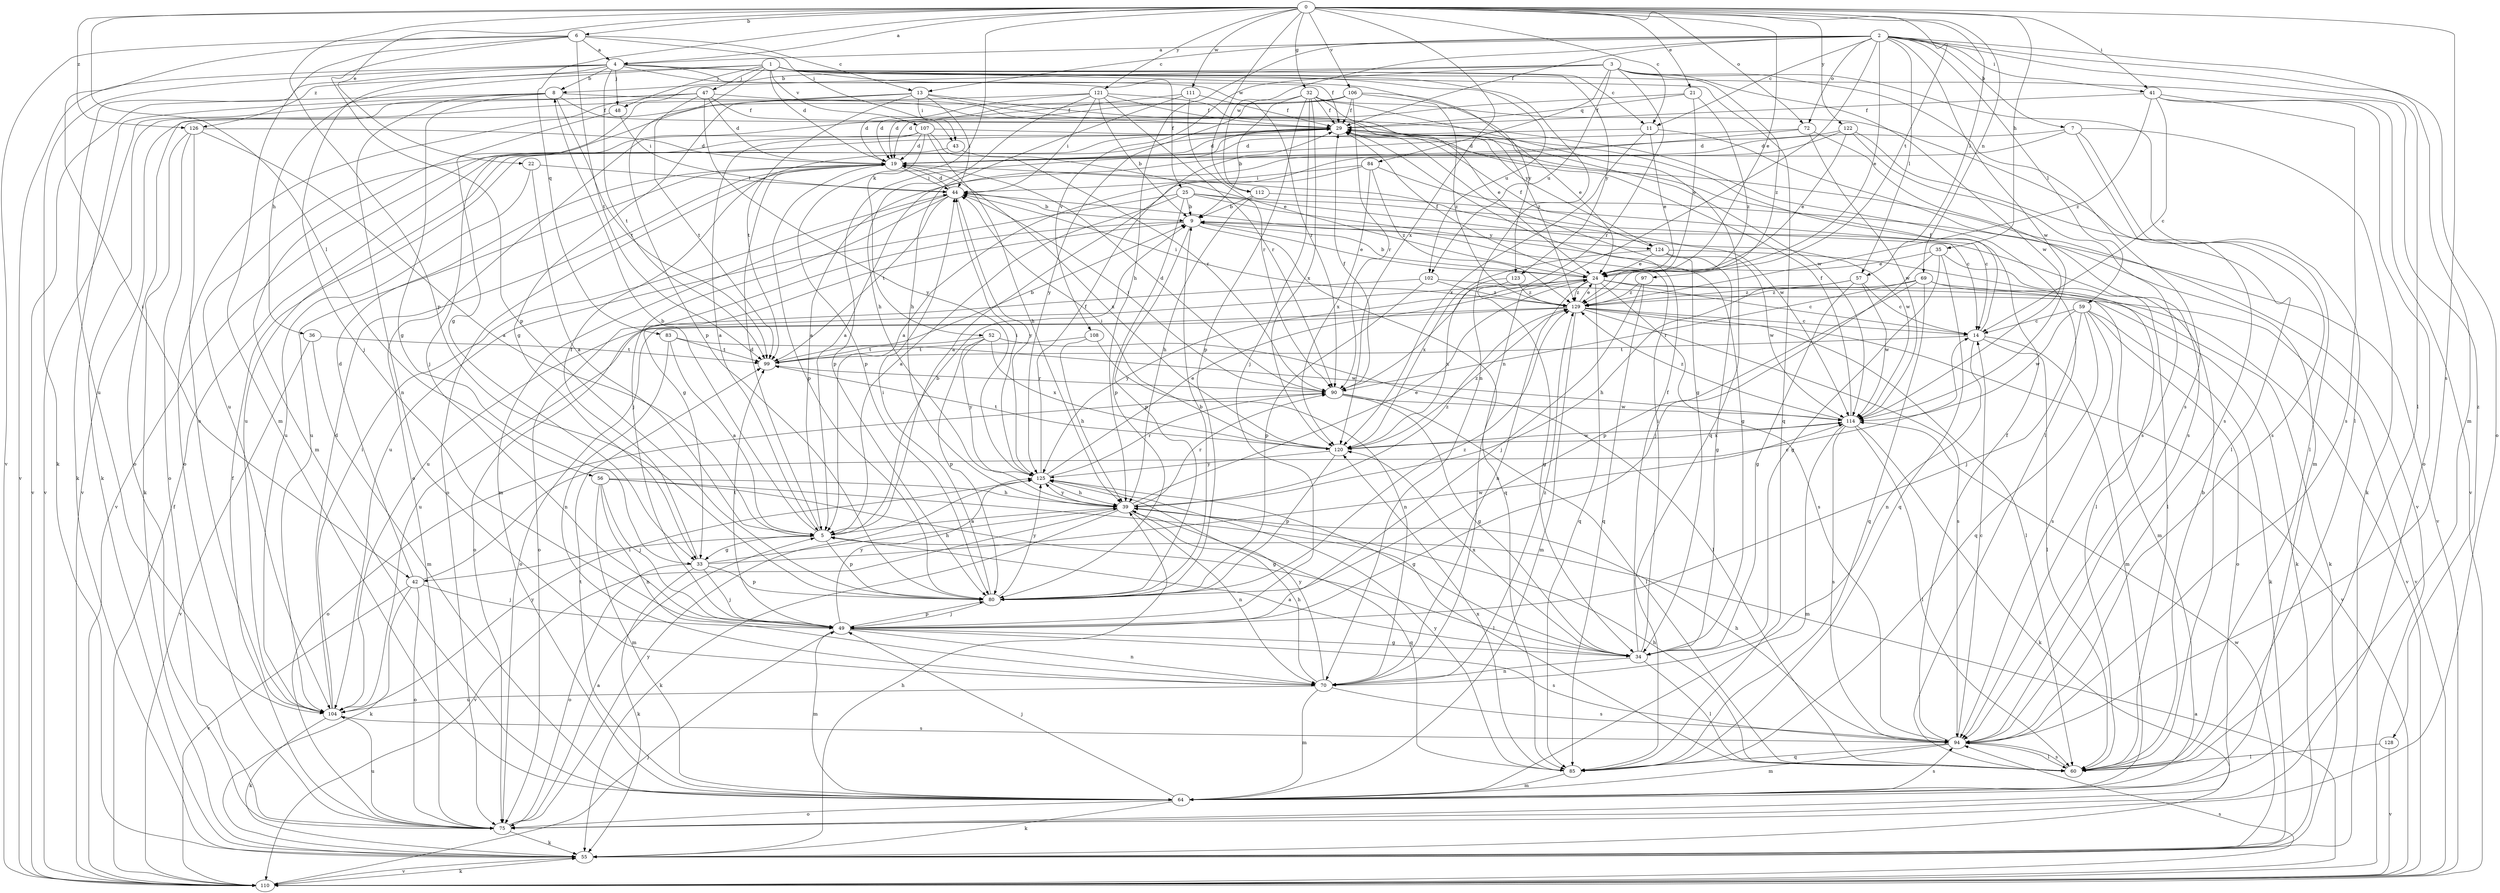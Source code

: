 strict digraph  {
0;
1;
2;
3;
4;
5;
6;
7;
8;
9;
11;
13;
14;
19;
21;
22;
24;
25;
29;
32;
33;
34;
35;
36;
39;
41;
42;
43;
44;
47;
48;
49;
52;
55;
56;
57;
59;
60;
64;
69;
70;
72;
75;
80;
83;
84;
85;
90;
94;
97;
99;
102;
104;
106;
107;
108;
110;
111;
112;
114;
120;
121;
122;
123;
124;
125;
126;
128;
129;
0 -> 4  [label=a];
0 -> 6  [label=b];
0 -> 11  [label=c];
0 -> 21  [label=e];
0 -> 22  [label=e];
0 -> 24  [label=e];
0 -> 32  [label=g];
0 -> 35  [label=h];
0 -> 41  [label=i];
0 -> 52  [label=k];
0 -> 56  [label=l];
0 -> 57  [label=l];
0 -> 69  [label=n];
0 -> 72  [label=o];
0 -> 80  [label=p];
0 -> 83  [label=q];
0 -> 94  [label=s];
0 -> 97  [label=t];
0 -> 106  [label=v];
0 -> 111  [label=w];
0 -> 112  [label=w];
0 -> 120  [label=x];
0 -> 121  [label=y];
0 -> 122  [label=y];
0 -> 126  [label=z];
1 -> 11  [label=c];
1 -> 19  [label=d];
1 -> 25  [label=f];
1 -> 36  [label=h];
1 -> 47  [label=j];
1 -> 48  [label=j];
1 -> 70  [label=n];
1 -> 80  [label=p];
1 -> 102  [label=u];
1 -> 107  [label=v];
1 -> 123  [label=y];
1 -> 126  [label=z];
1 -> 128  [label=z];
2 -> 4  [label=a];
2 -> 7  [label=b];
2 -> 11  [label=c];
2 -> 13  [label=c];
2 -> 24  [label=e];
2 -> 29  [label=f];
2 -> 39  [label=h];
2 -> 41  [label=i];
2 -> 57  [label=l];
2 -> 59  [label=l];
2 -> 60  [label=l];
2 -> 64  [label=m];
2 -> 70  [label=n];
2 -> 72  [label=o];
2 -> 75  [label=o];
2 -> 112  [label=w];
2 -> 114  [label=w];
3 -> 8  [label=b];
3 -> 33  [label=g];
3 -> 60  [label=l];
3 -> 84  [label=q];
3 -> 90  [label=r];
3 -> 94  [label=s];
3 -> 102  [label=u];
3 -> 108  [label=v];
3 -> 114  [label=w];
3 -> 129  [label=z];
4 -> 8  [label=b];
4 -> 29  [label=f];
4 -> 48  [label=j];
4 -> 49  [label=j];
4 -> 55  [label=k];
4 -> 85  [label=q];
4 -> 90  [label=r];
4 -> 99  [label=t];
4 -> 104  [label=u];
4 -> 110  [label=v];
4 -> 123  [label=y];
5 -> 8  [label=b];
5 -> 9  [label=b];
5 -> 19  [label=d];
5 -> 33  [label=g];
5 -> 42  [label=i];
5 -> 80  [label=p];
6 -> 4  [label=a];
6 -> 13  [label=c];
6 -> 42  [label=i];
6 -> 43  [label=i];
6 -> 64  [label=m];
6 -> 80  [label=p];
6 -> 99  [label=t];
6 -> 110  [label=v];
7 -> 5  [label=a];
7 -> 19  [label=d];
7 -> 55  [label=k];
7 -> 60  [label=l];
7 -> 94  [label=s];
8 -> 29  [label=f];
8 -> 33  [label=g];
8 -> 55  [label=k];
8 -> 70  [label=n];
8 -> 99  [label=t];
8 -> 110  [label=v];
8 -> 124  [label=y];
9 -> 24  [label=e];
9 -> 33  [label=g];
9 -> 80  [label=p];
9 -> 85  [label=q];
9 -> 104  [label=u];
9 -> 124  [label=y];
11 -> 19  [label=d];
11 -> 24  [label=e];
11 -> 64  [label=m];
11 -> 120  [label=x];
13 -> 29  [label=f];
13 -> 33  [label=g];
13 -> 43  [label=i];
13 -> 44  [label=i];
13 -> 99  [label=t];
13 -> 104  [label=u];
13 -> 129  [label=z];
14 -> 29  [label=f];
14 -> 60  [label=l];
14 -> 64  [label=m];
14 -> 70  [label=n];
14 -> 99  [label=t];
19 -> 44  [label=i];
19 -> 75  [label=o];
19 -> 80  [label=p];
19 -> 104  [label=u];
19 -> 114  [label=w];
19 -> 120  [label=x];
21 -> 19  [label=d];
21 -> 24  [label=e];
21 -> 29  [label=f];
21 -> 129  [label=z];
22 -> 5  [label=a];
22 -> 44  [label=i];
22 -> 104  [label=u];
24 -> 9  [label=b];
24 -> 14  [label=c];
24 -> 29  [label=f];
24 -> 55  [label=k];
24 -> 70  [label=n];
24 -> 75  [label=o];
24 -> 85  [label=q];
24 -> 94  [label=s];
24 -> 110  [label=v];
24 -> 125  [label=y];
24 -> 129  [label=z];
25 -> 5  [label=a];
25 -> 9  [label=b];
25 -> 14  [label=c];
25 -> 34  [label=g];
25 -> 80  [label=p];
25 -> 104  [label=u];
25 -> 114  [label=w];
29 -> 19  [label=d];
29 -> 34  [label=g];
29 -> 80  [label=p];
29 -> 110  [label=v];
32 -> 9  [label=b];
32 -> 24  [label=e];
32 -> 29  [label=f];
32 -> 49  [label=j];
32 -> 80  [label=p];
32 -> 85  [label=q];
32 -> 94  [label=s];
32 -> 120  [label=x];
32 -> 125  [label=y];
33 -> 29  [label=f];
33 -> 39  [label=h];
33 -> 49  [label=j];
33 -> 55  [label=k];
33 -> 75  [label=o];
33 -> 80  [label=p];
33 -> 114  [label=w];
34 -> 5  [label=a];
34 -> 29  [label=f];
34 -> 44  [label=i];
34 -> 60  [label=l];
34 -> 70  [label=n];
34 -> 120  [label=x];
35 -> 24  [label=e];
35 -> 34  [label=g];
35 -> 49  [label=j];
35 -> 60  [label=l];
35 -> 85  [label=q];
36 -> 64  [label=m];
36 -> 99  [label=t];
36 -> 110  [label=v];
39 -> 5  [label=a];
39 -> 24  [label=e];
39 -> 55  [label=k];
39 -> 70  [label=n];
39 -> 85  [label=q];
39 -> 90  [label=r];
39 -> 110  [label=v];
39 -> 125  [label=y];
39 -> 129  [label=z];
41 -> 14  [label=c];
41 -> 29  [label=f];
41 -> 75  [label=o];
41 -> 94  [label=s];
41 -> 110  [label=v];
41 -> 129  [label=z];
42 -> 14  [label=c];
42 -> 19  [label=d];
42 -> 49  [label=j];
42 -> 55  [label=k];
42 -> 75  [label=o];
42 -> 110  [label=v];
43 -> 24  [label=e];
43 -> 104  [label=u];
44 -> 9  [label=b];
44 -> 19  [label=d];
44 -> 49  [label=j];
44 -> 64  [label=m];
44 -> 99  [label=t];
44 -> 125  [label=y];
47 -> 19  [label=d];
47 -> 29  [label=f];
47 -> 55  [label=k];
47 -> 75  [label=o];
47 -> 99  [label=t];
47 -> 110  [label=v];
47 -> 114  [label=w];
47 -> 125  [label=y];
48 -> 44  [label=i];
48 -> 64  [label=m];
49 -> 34  [label=g];
49 -> 64  [label=m];
49 -> 70  [label=n];
49 -> 80  [label=p];
49 -> 94  [label=s];
49 -> 99  [label=t];
49 -> 125  [label=y];
52 -> 60  [label=l];
52 -> 80  [label=p];
52 -> 99  [label=t];
52 -> 120  [label=x];
52 -> 125  [label=y];
55 -> 39  [label=h];
55 -> 110  [label=v];
55 -> 114  [label=w];
56 -> 34  [label=g];
56 -> 39  [label=h];
56 -> 49  [label=j];
56 -> 60  [label=l];
56 -> 64  [label=m];
56 -> 70  [label=n];
57 -> 14  [label=c];
57 -> 34  [label=g];
57 -> 39  [label=h];
57 -> 114  [label=w];
57 -> 129  [label=z];
59 -> 14  [label=c];
59 -> 49  [label=j];
59 -> 55  [label=k];
59 -> 75  [label=o];
59 -> 85  [label=q];
59 -> 94  [label=s];
59 -> 114  [label=w];
60 -> 9  [label=b];
60 -> 39  [label=h];
60 -> 94  [label=s];
64 -> 49  [label=j];
64 -> 55  [label=k];
64 -> 75  [label=o];
64 -> 94  [label=s];
64 -> 99  [label=t];
69 -> 55  [label=k];
69 -> 64  [label=m];
69 -> 80  [label=p];
69 -> 85  [label=q];
69 -> 90  [label=r];
69 -> 129  [label=z];
70 -> 39  [label=h];
70 -> 64  [label=m];
70 -> 94  [label=s];
70 -> 104  [label=u];
70 -> 125  [label=y];
70 -> 129  [label=z];
72 -> 5  [label=a];
72 -> 19  [label=d];
72 -> 94  [label=s];
72 -> 114  [label=w];
75 -> 5  [label=a];
75 -> 29  [label=f];
75 -> 55  [label=k];
75 -> 104  [label=u];
75 -> 125  [label=y];
80 -> 9  [label=b];
80 -> 44  [label=i];
80 -> 49  [label=j];
80 -> 125  [label=y];
80 -> 129  [label=z];
83 -> 5  [label=a];
83 -> 70  [label=n];
83 -> 99  [label=t];
83 -> 114  [label=w];
84 -> 5  [label=a];
84 -> 44  [label=i];
84 -> 110  [label=v];
84 -> 120  [label=x];
84 -> 129  [label=z];
85 -> 64  [label=m];
85 -> 120  [label=x];
85 -> 125  [label=y];
90 -> 19  [label=d];
90 -> 29  [label=f];
90 -> 34  [label=g];
90 -> 44  [label=i];
90 -> 60  [label=l];
90 -> 75  [label=o];
90 -> 114  [label=w];
94 -> 14  [label=c];
94 -> 29  [label=f];
94 -> 39  [label=h];
94 -> 60  [label=l];
94 -> 64  [label=m];
94 -> 85  [label=q];
97 -> 49  [label=j];
97 -> 85  [label=q];
97 -> 129  [label=z];
99 -> 9  [label=b];
99 -> 90  [label=r];
102 -> 75  [label=o];
102 -> 80  [label=p];
102 -> 110  [label=v];
102 -> 129  [label=z];
104 -> 19  [label=d];
104 -> 44  [label=i];
104 -> 55  [label=k];
104 -> 94  [label=s];
104 -> 125  [label=y];
106 -> 19  [label=d];
106 -> 24  [label=e];
106 -> 29  [label=f];
106 -> 49  [label=j];
106 -> 90  [label=r];
106 -> 110  [label=v];
106 -> 129  [label=z];
107 -> 5  [label=a];
107 -> 19  [label=d];
107 -> 39  [label=h];
107 -> 75  [label=o];
107 -> 80  [label=p];
107 -> 90  [label=r];
107 -> 110  [label=v];
108 -> 39  [label=h];
108 -> 70  [label=n];
108 -> 99  [label=t];
110 -> 5  [label=a];
110 -> 29  [label=f];
110 -> 49  [label=j];
110 -> 55  [label=k];
110 -> 94  [label=s];
111 -> 19  [label=d];
111 -> 29  [label=f];
111 -> 39  [label=h];
111 -> 90  [label=r];
112 -> 9  [label=b];
112 -> 14  [label=c];
112 -> 39  [label=h];
114 -> 29  [label=f];
114 -> 55  [label=k];
114 -> 60  [label=l];
114 -> 64  [label=m];
114 -> 94  [label=s];
114 -> 120  [label=x];
114 -> 129  [label=z];
120 -> 44  [label=i];
120 -> 80  [label=p];
120 -> 99  [label=t];
120 -> 114  [label=w];
120 -> 125  [label=y];
120 -> 129  [label=z];
121 -> 9  [label=b];
121 -> 19  [label=d];
121 -> 29  [label=f];
121 -> 39  [label=h];
121 -> 44  [label=i];
121 -> 60  [label=l];
121 -> 75  [label=o];
121 -> 90  [label=r];
122 -> 5  [label=a];
122 -> 19  [label=d];
122 -> 24  [label=e];
122 -> 60  [label=l];
122 -> 94  [label=s];
123 -> 34  [label=g];
123 -> 120  [label=x];
123 -> 129  [label=z];
124 -> 24  [label=e];
124 -> 29  [label=f];
124 -> 34  [label=g];
124 -> 60  [label=l];
124 -> 114  [label=w];
124 -> 120  [label=x];
125 -> 24  [label=e];
125 -> 29  [label=f];
125 -> 34  [label=g];
125 -> 39  [label=h];
125 -> 44  [label=i];
125 -> 90  [label=r];
126 -> 5  [label=a];
126 -> 19  [label=d];
126 -> 55  [label=k];
126 -> 75  [label=o];
126 -> 104  [label=u];
128 -> 60  [label=l];
128 -> 110  [label=v];
129 -> 14  [label=c];
129 -> 24  [label=e];
129 -> 44  [label=i];
129 -> 60  [label=l];
129 -> 64  [label=m];
129 -> 75  [label=o];
129 -> 94  [label=s];
129 -> 104  [label=u];
129 -> 110  [label=v];
}
